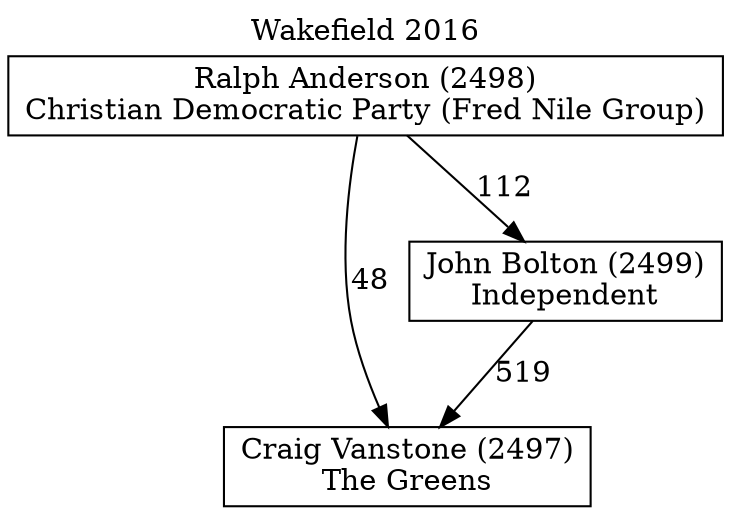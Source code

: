 // House preference flow
digraph "Craig Vanstone (2497)_Wakefield_2016" {
	graph [label="Wakefield 2016" labelloc=t mclimit=10]
	node [shape=box]
	"Craig Vanstone (2497)" [label="Craig Vanstone (2497)
The Greens"]
	"John Bolton (2499)" [label="John Bolton (2499)
Independent"]
	"Ralph Anderson (2498)" [label="Ralph Anderson (2498)
Christian Democratic Party (Fred Nile Group)"]
	"Ralph Anderson (2498)" -> "Craig Vanstone (2497)" [label=48]
	"Ralph Anderson (2498)" -> "John Bolton (2499)" [label=112]
	"John Bolton (2499)" -> "Craig Vanstone (2497)" [label=519]
}
